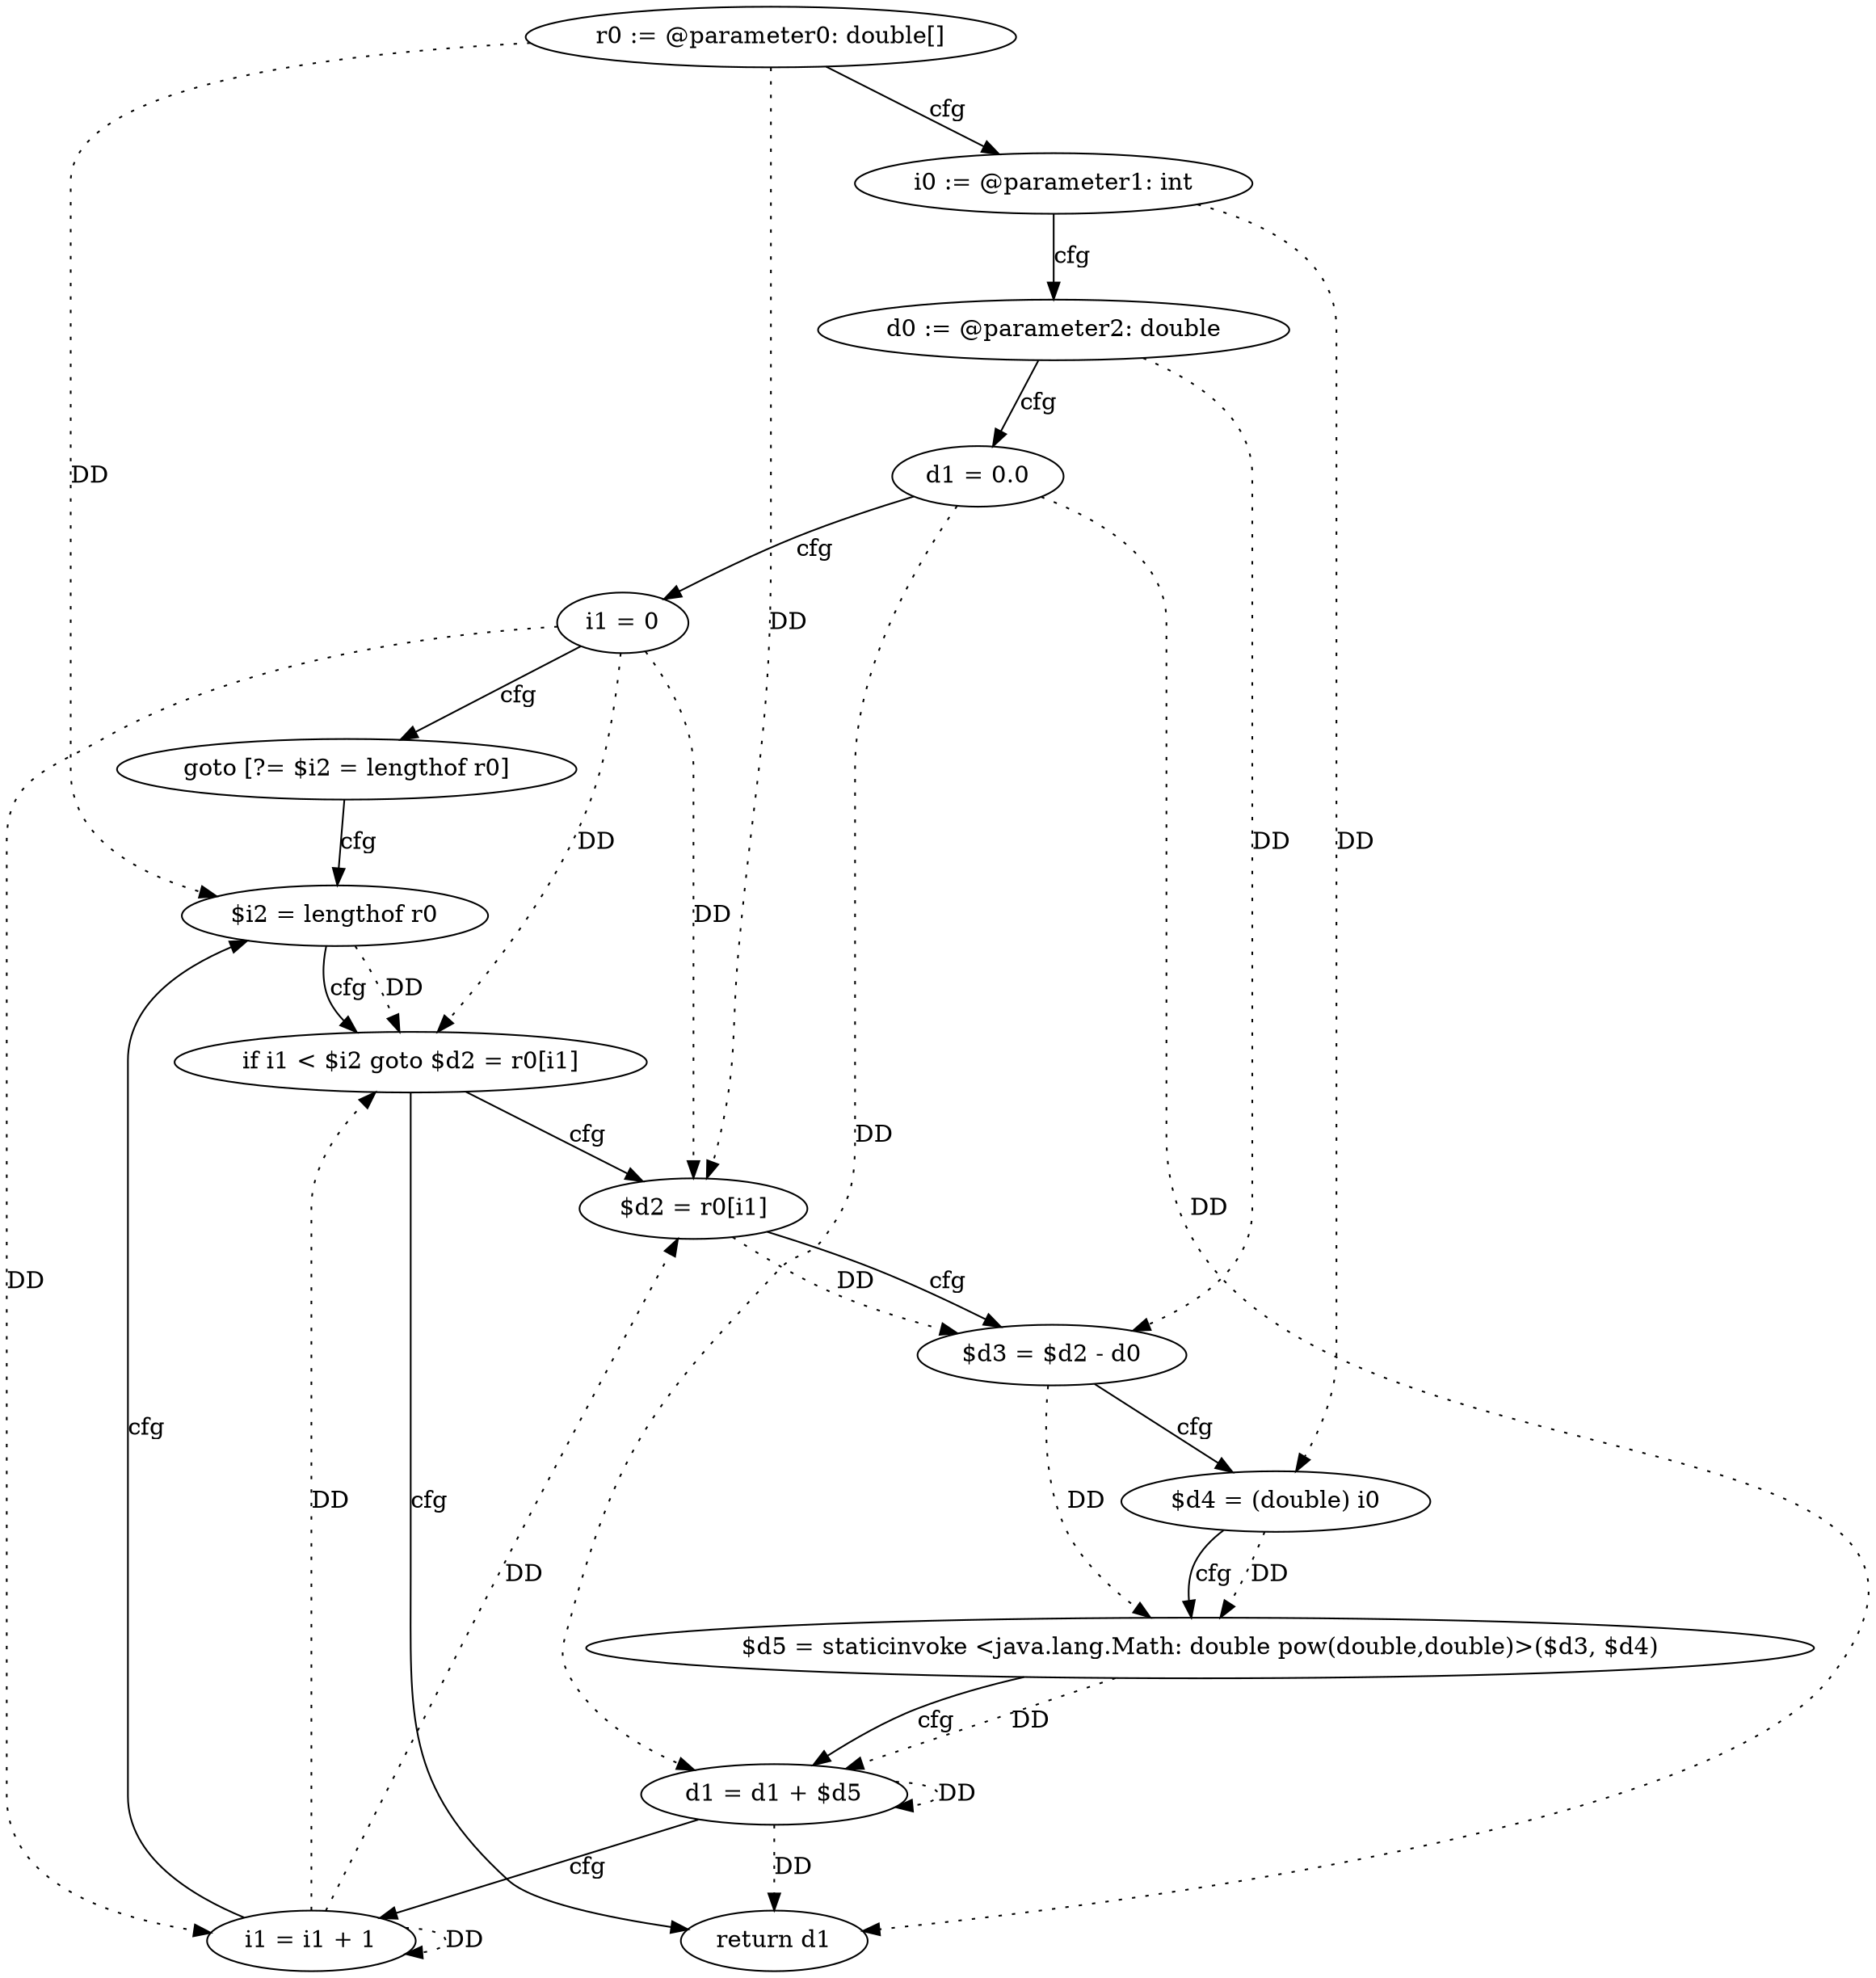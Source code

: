 digraph "sumOfPowerOfDeviations" {
    "0" [label="r0 := @parameter0: double[]",];
    "1" [label="i0 := @parameter1: int",];
    "2" [label="d0 := @parameter2: double",];
    "3" [label="d1 = 0.0",];
    "4" [label="i1 = 0",];
    "5" [label="goto [?= $i2 = lengthof r0]",];
    "6" [label="$d2 = r0[i1]",];
    "7" [label="$d3 = $d2 - d0",];
    "8" [label="$d4 = (double) i0",];
    "9" [label="$d5 = staticinvoke <java.lang.Math: double pow(double,double)>($d3, $d4)",];
    "10" [label="d1 = d1 + $d5",];
    "11" [label="i1 = i1 + 1",];
    "12" [label="$i2 = lengthof r0",];
    "13" [label="if i1 < $i2 goto $d2 = r0[i1]",];
    "14" [label="return d1",];
    "0"->"6" [label="DD",style=dotted,];
    "0"->"12" [label="DD",style=dotted,];
    "1"->"8" [label="DD",style=dotted,];
    "2"->"7" [label="DD",style=dotted,];
    "3"->"10" [label="DD",style=dotted,];
    "3"->"14" [label="DD",style=dotted,];
    "4"->"6" [label="DD",style=dotted,];
    "4"->"11" [label="DD",style=dotted,];
    "4"->"13" [label="DD",style=dotted,];
    "6"->"7" [label="DD",style=dotted,];
    "7"->"9" [label="DD",style=dotted,];
    "8"->"9" [label="DD",style=dotted,];
    "9"->"10" [label="DD",style=dotted,];
    "10"->"10" [label="DD",style=dotted,];
    "10"->"14" [label="DD",style=dotted,];
    "11"->"6" [label="DD",style=dotted,];
    "11"->"11" [label="DD",style=dotted,];
    "11"->"13" [label="DD",style=dotted,];
    "12"->"13" [label="DD",style=dotted,];
    "0"->"1" [label="cfg",];
    "1"->"2" [label="cfg",];
    "2"->"3" [label="cfg",];
    "3"->"4" [label="cfg",];
    "4"->"5" [label="cfg",];
    "5"->"12" [label="cfg",];
    "6"->"7" [label="cfg",];
    "7"->"8" [label="cfg",];
    "8"->"9" [label="cfg",];
    "9"->"10" [label="cfg",];
    "10"->"11" [label="cfg",];
    "11"->"12" [label="cfg",];
    "12"->"13" [label="cfg",];
    "13"->"14" [label="cfg",];
    "13"->"6" [label="cfg",];
}

